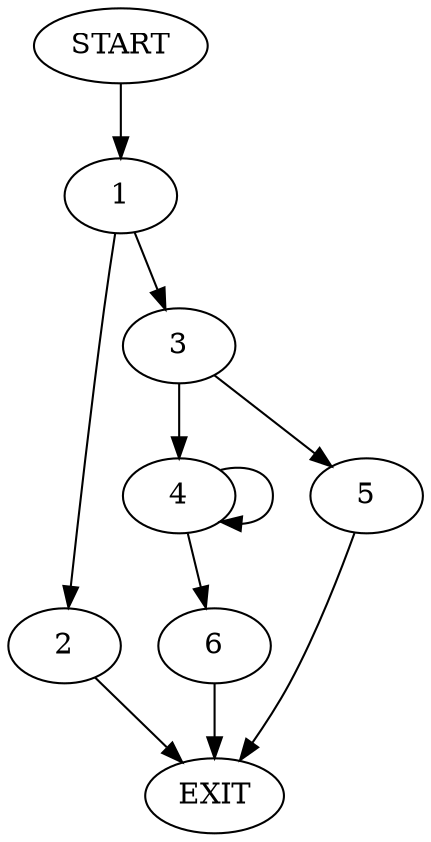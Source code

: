 digraph {
0 [label="START"]
7 [label="EXIT"]
0 -> 1
1 -> 2
1 -> 3
3 -> 4
3 -> 5
2 -> 7
5 -> 7
4 -> 4
4 -> 6
6 -> 7
}
